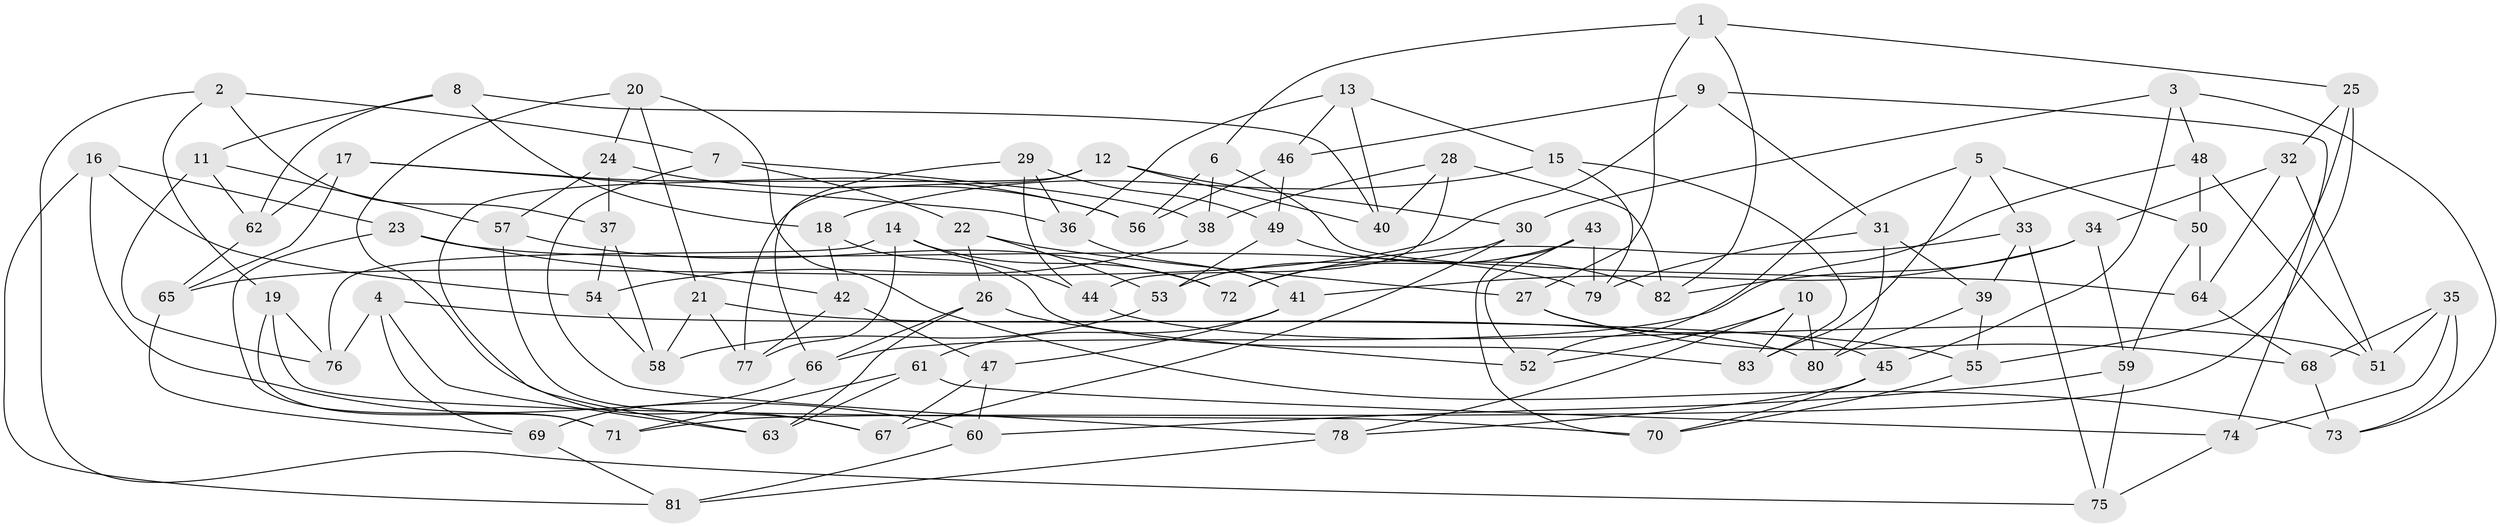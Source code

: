 // coarse degree distribution, {5: 0.08, 7: 0.4, 6: 0.36, 8: 0.12, 4: 0.04}
// Generated by graph-tools (version 1.1) at 2025/38/03/04/25 23:38:10]
// undirected, 83 vertices, 166 edges
graph export_dot {
  node [color=gray90,style=filled];
  1;
  2;
  3;
  4;
  5;
  6;
  7;
  8;
  9;
  10;
  11;
  12;
  13;
  14;
  15;
  16;
  17;
  18;
  19;
  20;
  21;
  22;
  23;
  24;
  25;
  26;
  27;
  28;
  29;
  30;
  31;
  32;
  33;
  34;
  35;
  36;
  37;
  38;
  39;
  40;
  41;
  42;
  43;
  44;
  45;
  46;
  47;
  48;
  49;
  50;
  51;
  52;
  53;
  54;
  55;
  56;
  57;
  58;
  59;
  60;
  61;
  62;
  63;
  64;
  65;
  66;
  67;
  68;
  69;
  70;
  71;
  72;
  73;
  74;
  75;
  76;
  77;
  78;
  79;
  80;
  81;
  82;
  83;
  1 -- 25;
  1 -- 82;
  1 -- 27;
  1 -- 6;
  2 -- 75;
  2 -- 19;
  2 -- 37;
  2 -- 7;
  3 -- 30;
  3 -- 73;
  3 -- 45;
  3 -- 48;
  4 -- 63;
  4 -- 69;
  4 -- 55;
  4 -- 76;
  5 -- 33;
  5 -- 83;
  5 -- 52;
  5 -- 50;
  6 -- 64;
  6 -- 38;
  6 -- 56;
  7 -- 38;
  7 -- 78;
  7 -- 22;
  8 -- 40;
  8 -- 11;
  8 -- 18;
  8 -- 62;
  9 -- 46;
  9 -- 31;
  9 -- 74;
  9 -- 65;
  10 -- 78;
  10 -- 80;
  10 -- 83;
  10 -- 52;
  11 -- 57;
  11 -- 62;
  11 -- 76;
  12 -- 77;
  12 -- 30;
  12 -- 63;
  12 -- 40;
  13 -- 15;
  13 -- 46;
  13 -- 36;
  13 -- 40;
  14 -- 72;
  14 -- 77;
  14 -- 44;
  14 -- 76;
  15 -- 79;
  15 -- 83;
  15 -- 18;
  16 -- 54;
  16 -- 23;
  16 -- 60;
  16 -- 81;
  17 -- 62;
  17 -- 65;
  17 -- 56;
  17 -- 36;
  18 -- 42;
  18 -- 83;
  19 -- 76;
  19 -- 70;
  19 -- 71;
  20 -- 73;
  20 -- 67;
  20 -- 24;
  20 -- 21;
  21 -- 77;
  21 -- 80;
  21 -- 58;
  22 -- 53;
  22 -- 26;
  22 -- 27;
  23 -- 79;
  23 -- 42;
  23 -- 71;
  24 -- 57;
  24 -- 56;
  24 -- 37;
  25 -- 55;
  25 -- 32;
  25 -- 71;
  26 -- 66;
  26 -- 63;
  26 -- 52;
  27 -- 68;
  27 -- 45;
  28 -- 40;
  28 -- 38;
  28 -- 82;
  28 -- 44;
  29 -- 66;
  29 -- 44;
  29 -- 36;
  29 -- 49;
  30 -- 67;
  30 -- 53;
  31 -- 39;
  31 -- 79;
  31 -- 80;
  32 -- 64;
  32 -- 51;
  32 -- 34;
  33 -- 75;
  33 -- 39;
  33 -- 72;
  34 -- 82;
  34 -- 41;
  34 -- 59;
  35 -- 73;
  35 -- 74;
  35 -- 68;
  35 -- 51;
  36 -- 41;
  37 -- 58;
  37 -- 54;
  38 -- 54;
  39 -- 80;
  39 -- 55;
  41 -- 61;
  41 -- 47;
  42 -- 47;
  42 -- 77;
  43 -- 52;
  43 -- 70;
  43 -- 79;
  43 -- 72;
  44 -- 51;
  45 -- 70;
  45 -- 78;
  46 -- 49;
  46 -- 56;
  47 -- 67;
  47 -- 60;
  48 -- 66;
  48 -- 50;
  48 -- 51;
  49 -- 53;
  49 -- 82;
  50 -- 64;
  50 -- 59;
  53 -- 58;
  54 -- 58;
  55 -- 70;
  57 -- 67;
  57 -- 72;
  59 -- 75;
  59 -- 60;
  60 -- 81;
  61 -- 71;
  61 -- 74;
  61 -- 63;
  62 -- 65;
  64 -- 68;
  65 -- 69;
  66 -- 69;
  68 -- 73;
  69 -- 81;
  74 -- 75;
  78 -- 81;
}
